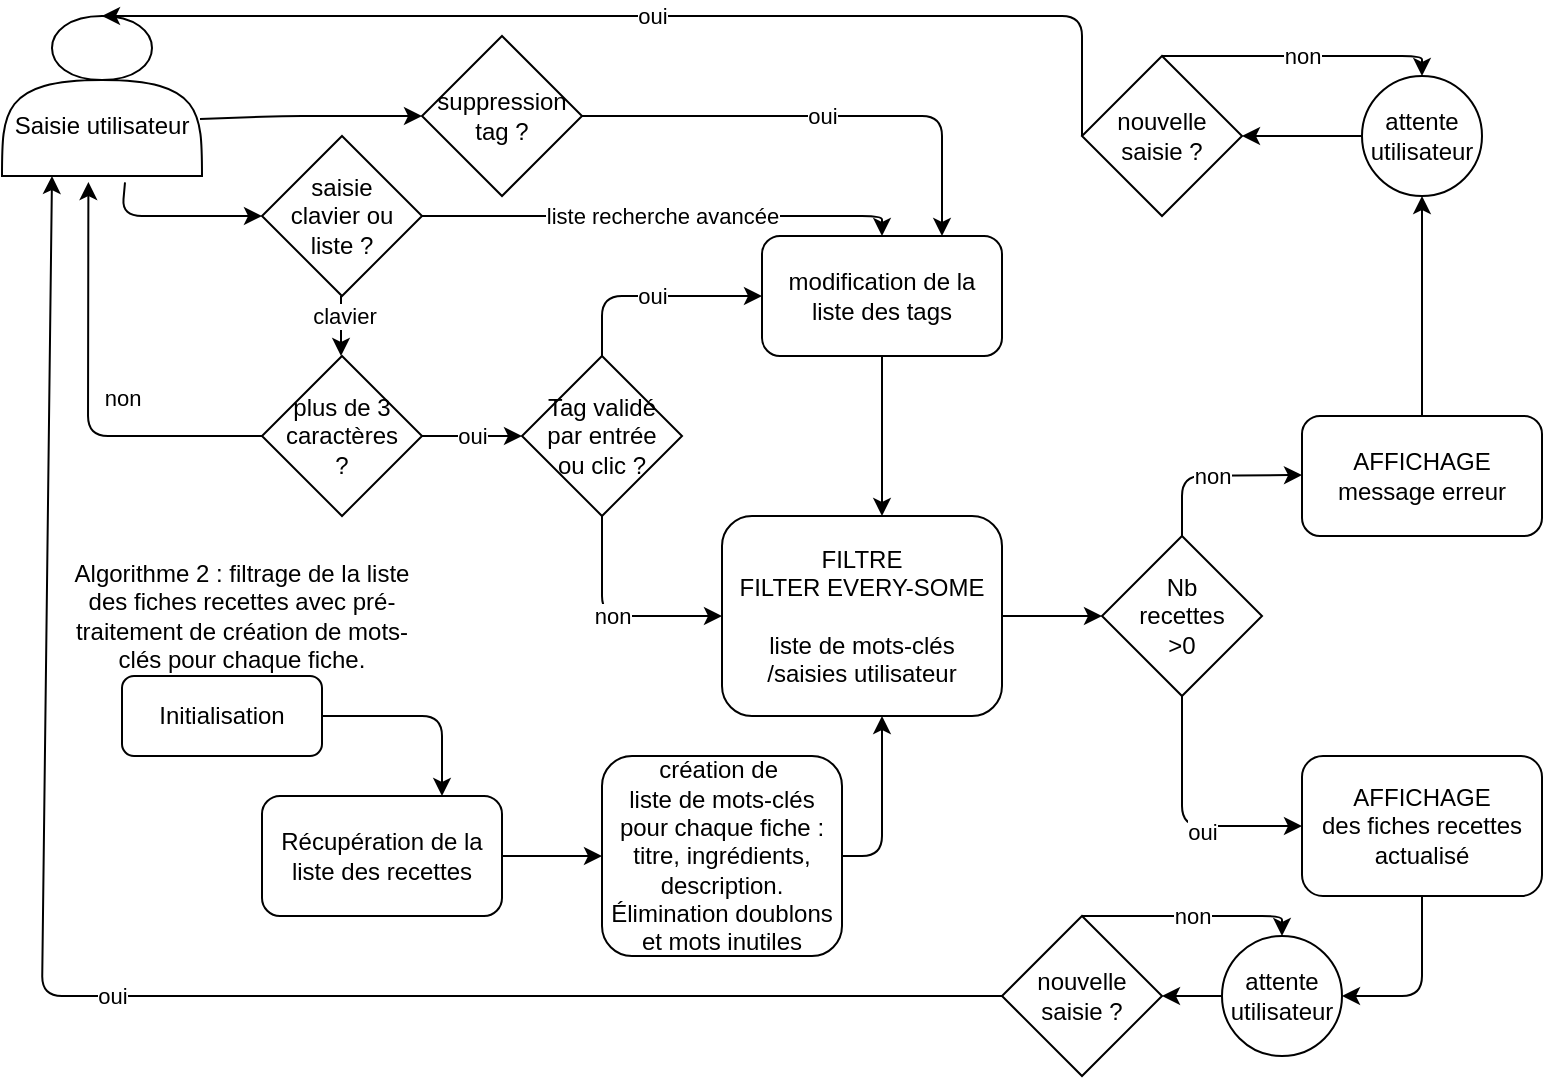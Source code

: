 <mxfile>
    <diagram id="C5RBs43oDa-KdzZeNtuy" name="Page-1">
        <mxGraphModel dx="862" dy="609" grid="1" gridSize="10" guides="1" tooltips="1" connect="1" arrows="1" fold="1" page="1" pageScale="1" pageWidth="827" pageHeight="1169" math="0" shadow="0">
            <root>
                <mxCell id="WIyWlLk6GJQsqaUBKTNV-0"/>
                <mxCell id="WIyWlLk6GJQsqaUBKTNV-1" parent="WIyWlLk6GJQsqaUBKTNV-0"/>
                <mxCell id="124" style="edgeStyle=none;html=1;exitX=1;exitY=0.5;exitDx=0;exitDy=0;" parent="WIyWlLk6GJQsqaUBKTNV-1" source="33" edge="1">
                    <mxGeometry relative="1" as="geometry">
                        <Array as="points">
                            <mxPoint x="450" y="460"/>
                        </Array>
                        <mxPoint x="450" y="390" as="targetPoint"/>
                    </mxGeometry>
                </mxCell>
                <mxCell id="33" value="création de&amp;nbsp;&lt;br&gt;liste de mots-clés pour chaque fiche : titre, ingrédients, description. Élimination doublons et mots inutiles" style="rounded=1;whiteSpace=wrap;html=1;" parent="WIyWlLk6GJQsqaUBKTNV-1" vertex="1">
                    <mxGeometry x="310" y="410" width="120" height="100" as="geometry"/>
                </mxCell>
                <mxCell id="70" value="Initialisation" style="rounded=1;whiteSpace=wrap;html=1;" parent="WIyWlLk6GJQsqaUBKTNV-1" vertex="1">
                    <mxGeometry x="70" y="370" width="100" height="40" as="geometry"/>
                </mxCell>
                <mxCell id="71" style="edgeStyle=none;html=1;exitX=0.615;exitY=1.04;exitDx=0;exitDy=0;entryX=0;entryY=0.5;entryDx=0;entryDy=0;exitPerimeter=0;" parent="WIyWlLk6GJQsqaUBKTNV-1" source="72" target="93" edge="1">
                    <mxGeometry relative="1" as="geometry">
                        <Array as="points">
                            <mxPoint x="70" y="140"/>
                        </Array>
                    </mxGeometry>
                </mxCell>
                <mxCell id="72" value="&lt;br&gt;&lt;br&gt;Saisie utilisateur" style="shape=actor;whiteSpace=wrap;html=1;fontFamily=Helvetica;fontSize=12;fontColor=default;align=center;strokeColor=default;fillColor=default;" parent="WIyWlLk6GJQsqaUBKTNV-1" vertex="1">
                    <mxGeometry x="10" y="40" width="100" height="80" as="geometry"/>
                </mxCell>
                <mxCell id="73" value="plus de 3 caractères&lt;br&gt;?" style="rhombus;whiteSpace=wrap;html=1;" parent="WIyWlLk6GJQsqaUBKTNV-1" vertex="1">
                    <mxGeometry x="140" y="210" width="80" height="80" as="geometry"/>
                </mxCell>
                <mxCell id="74" value="Tag validé&lt;br&gt;par entrée&lt;br&gt;ou clic ?" style="rhombus;whiteSpace=wrap;html=1;" parent="WIyWlLk6GJQsqaUBKTNV-1" vertex="1">
                    <mxGeometry x="270" y="210" width="80" height="80" as="geometry"/>
                </mxCell>
                <mxCell id="75" value="FILTRE&lt;br&gt;FILTER EVERY-SOME&lt;br&gt;&lt;br&gt;liste de mots-clés&lt;br&gt;/saisies utilisateur" style="rounded=1;whiteSpace=wrap;html=1;" parent="WIyWlLk6GJQsqaUBKTNV-1" vertex="1">
                    <mxGeometry x="370" y="290" width="140" height="100" as="geometry"/>
                </mxCell>
                <mxCell id="76" value="modification de la liste des tags" style="rounded=1;whiteSpace=wrap;html=1;" parent="WIyWlLk6GJQsqaUBKTNV-1" vertex="1">
                    <mxGeometry x="390" y="150" width="120" height="60" as="geometry"/>
                </mxCell>
                <mxCell id="77" value="" style="endArrow=classic;html=1;exitX=0.5;exitY=0;exitDx=0;exitDy=0;entryX=0;entryY=0.5;entryDx=0;entryDy=0;" parent="WIyWlLk6GJQsqaUBKTNV-1" source="74" target="76" edge="1">
                    <mxGeometry relative="1" as="geometry">
                        <mxPoint x="320" y="440" as="sourcePoint"/>
                        <mxPoint x="420" y="440" as="targetPoint"/>
                        <Array as="points">
                            <mxPoint x="310" y="180"/>
                        </Array>
                    </mxGeometry>
                </mxCell>
                <mxCell id="78" value="oui" style="edgeLabel;resizable=0;html=1;align=center;verticalAlign=middle;" parent="77" connectable="0" vertex="1">
                    <mxGeometry relative="1" as="geometry"/>
                </mxCell>
                <mxCell id="79" value="" style="endArrow=classic;html=1;exitX=0.5;exitY=1;exitDx=0;exitDy=0;entryX=0;entryY=0.5;entryDx=0;entryDy=0;" parent="WIyWlLk6GJQsqaUBKTNV-1" source="74" target="75" edge="1">
                    <mxGeometry relative="1" as="geometry">
                        <mxPoint x="280" y="420" as="sourcePoint"/>
                        <mxPoint x="380" y="420" as="targetPoint"/>
                        <Array as="points">
                            <mxPoint x="310" y="340"/>
                        </Array>
                    </mxGeometry>
                </mxCell>
                <mxCell id="80" value="non" style="edgeLabel;resizable=0;html=1;align=center;verticalAlign=middle;" parent="79" connectable="0" vertex="1">
                    <mxGeometry relative="1" as="geometry"/>
                </mxCell>
                <mxCell id="81" value="" style="endArrow=classic;html=1;exitX=0.5;exitY=1;exitDx=0;exitDy=0;" parent="WIyWlLk6GJQsqaUBKTNV-1" source="76" edge="1">
                    <mxGeometry width="50" height="50" relative="1" as="geometry">
                        <mxPoint x="460" y="350" as="sourcePoint"/>
                        <mxPoint x="450" y="290" as="targetPoint"/>
                    </mxGeometry>
                </mxCell>
                <mxCell id="82" value="Nb&lt;br&gt;recettes&lt;br&gt;&amp;gt;0" style="rhombus;whiteSpace=wrap;html=1;" parent="WIyWlLk6GJQsqaUBKTNV-1" vertex="1">
                    <mxGeometry x="560" y="300" width="80" height="80" as="geometry"/>
                </mxCell>
                <mxCell id="83" value="" style="endArrow=classic;html=1;entryX=0;entryY=0.5;entryDx=0;entryDy=0;exitX=1;exitY=0.5;exitDx=0;exitDy=0;" parent="WIyWlLk6GJQsqaUBKTNV-1" source="75" target="82" edge="1">
                    <mxGeometry width="50" height="50" relative="1" as="geometry">
                        <mxPoint x="460" y="330" as="sourcePoint"/>
                        <mxPoint x="510" y="280" as="targetPoint"/>
                    </mxGeometry>
                </mxCell>
                <mxCell id="84" style="edgeStyle=none;html=1;exitX=0.5;exitY=1;exitDx=0;exitDy=0;entryX=1;entryY=0.5;entryDx=0;entryDy=0;" parent="WIyWlLk6GJQsqaUBKTNV-1" source="85" target="112" edge="1">
                    <mxGeometry relative="1" as="geometry">
                        <mxPoint x="650" y="530" as="targetPoint"/>
                        <Array as="points">
                            <mxPoint x="720" y="530"/>
                        </Array>
                    </mxGeometry>
                </mxCell>
                <mxCell id="85" value="AFFICHAGE&lt;br&gt;des fiches recettes&lt;br&gt;actualisé" style="rounded=1;whiteSpace=wrap;html=1;" parent="WIyWlLk6GJQsqaUBKTNV-1" vertex="1">
                    <mxGeometry x="660" y="410" width="120" height="70" as="geometry"/>
                </mxCell>
                <mxCell id="86" value="" style="endArrow=classic;html=1;exitX=0.5;exitY=1;exitDx=0;exitDy=0;entryX=0;entryY=0.5;entryDx=0;entryDy=0;" parent="WIyWlLk6GJQsqaUBKTNV-1" source="82" target="85" edge="1">
                    <mxGeometry relative="1" as="geometry">
                        <mxPoint x="680" y="320" as="sourcePoint"/>
                        <mxPoint x="780" y="320" as="targetPoint"/>
                        <Array as="points">
                            <mxPoint x="600" y="445"/>
                        </Array>
                    </mxGeometry>
                </mxCell>
                <mxCell id="87" value="oui" style="edgeLabel;resizable=0;html=1;align=center;verticalAlign=middle;" parent="86" connectable="0" vertex="1">
                    <mxGeometry relative="1" as="geometry">
                        <mxPoint x="10" y="5" as="offset"/>
                    </mxGeometry>
                </mxCell>
                <mxCell id="88" value="Récupération de la&lt;br&gt;liste des recettes" style="rounded=1;whiteSpace=wrap;html=1;" parent="WIyWlLk6GJQsqaUBKTNV-1" vertex="1">
                    <mxGeometry x="140" y="430" width="120" height="60" as="geometry"/>
                </mxCell>
                <mxCell id="89" style="edgeStyle=none;html=1;exitX=1;exitY=0.5;exitDx=0;exitDy=0;entryX=0;entryY=0.5;entryDx=0;entryDy=0;" parent="WIyWlLk6GJQsqaUBKTNV-1" source="88" target="33" edge="1">
                    <mxGeometry relative="1" as="geometry">
                        <Array as="points">
                            <mxPoint x="290" y="460"/>
                        </Array>
                        <mxPoint x="420" y="460" as="sourcePoint"/>
                        <mxPoint x="290" y="420" as="targetPoint"/>
                    </mxGeometry>
                </mxCell>
                <mxCell id="90" value="" style="endArrow=classic;html=1;exitX=1;exitY=0.5;exitDx=0;exitDy=0;entryX=0.75;entryY=0;entryDx=0;entryDy=0;" parent="WIyWlLk6GJQsqaUBKTNV-1" source="70" target="88" edge="1">
                    <mxGeometry width="50" height="50" relative="1" as="geometry">
                        <mxPoint x="460" y="310" as="sourcePoint"/>
                        <mxPoint x="510" y="260" as="targetPoint"/>
                        <Array as="points">
                            <mxPoint x="230" y="390"/>
                        </Array>
                    </mxGeometry>
                </mxCell>
                <mxCell id="91" value="" style="endArrow=classic;html=1;entryX=0.432;entryY=1.038;entryDx=0;entryDy=0;entryPerimeter=0;exitX=0;exitY=0.5;exitDx=0;exitDy=0;" parent="WIyWlLk6GJQsqaUBKTNV-1" source="73" target="72" edge="1">
                    <mxGeometry relative="1" as="geometry">
                        <mxPoint x="240" y="300" as="sourcePoint"/>
                        <mxPoint x="530" y="290" as="targetPoint"/>
                        <Array as="points">
                            <mxPoint x="53" y="250"/>
                        </Array>
                    </mxGeometry>
                </mxCell>
                <mxCell id="92" value="non" style="edgeLabel;resizable=0;html=1;align=center;verticalAlign=middle;" parent="91" connectable="0" vertex="1">
                    <mxGeometry relative="1" as="geometry">
                        <mxPoint x="17" y="1" as="offset"/>
                    </mxGeometry>
                </mxCell>
                <mxCell id="93" value="saisie&lt;br&gt;clavier ou&lt;br&gt;liste ?" style="rhombus;whiteSpace=wrap;html=1;" parent="WIyWlLk6GJQsqaUBKTNV-1" vertex="1">
                    <mxGeometry x="140" y="100" width="80" height="80" as="geometry"/>
                </mxCell>
                <mxCell id="94" value="" style="endArrow=classic;html=1;exitX=0.5;exitY=1;exitDx=0;exitDy=0;entryX=0.5;entryY=0;entryDx=0;entryDy=0;" parent="WIyWlLk6GJQsqaUBKTNV-1" edge="1">
                    <mxGeometry relative="1" as="geometry">
                        <mxPoint x="179.5" y="180" as="sourcePoint"/>
                        <mxPoint x="179.5" y="210" as="targetPoint"/>
                        <Array as="points"/>
                    </mxGeometry>
                </mxCell>
                <mxCell id="95" value="clavier" style="edgeLabel;resizable=0;html=1;align=center;verticalAlign=middle;" parent="94" connectable="0" vertex="1">
                    <mxGeometry relative="1" as="geometry">
                        <mxPoint x="1" y="-5" as="offset"/>
                    </mxGeometry>
                </mxCell>
                <mxCell id="96" value="" style="endArrow=classic;html=1;exitX=1;exitY=0.5;exitDx=0;exitDy=0;entryX=0.5;entryY=0;entryDx=0;entryDy=0;" parent="WIyWlLk6GJQsqaUBKTNV-1" source="93" target="76" edge="1">
                    <mxGeometry relative="1" as="geometry">
                        <mxPoint x="290" y="100" as="sourcePoint"/>
                        <mxPoint x="390" y="100" as="targetPoint"/>
                        <Array as="points">
                            <mxPoint x="450" y="140"/>
                        </Array>
                    </mxGeometry>
                </mxCell>
                <mxCell id="97" value="liste recherche avancée" style="edgeLabel;resizable=0;html=1;align=center;verticalAlign=middle;" parent="96" connectable="0" vertex="1">
                    <mxGeometry relative="1" as="geometry"/>
                </mxCell>
                <mxCell id="98" value="" style="endArrow=classic;html=1;exitX=1;exitY=0.5;exitDx=0;exitDy=0;entryX=0;entryY=0.5;entryDx=0;entryDy=0;" parent="WIyWlLk6GJQsqaUBKTNV-1" source="73" target="74" edge="1">
                    <mxGeometry relative="1" as="geometry">
                        <mxPoint x="360" y="270" as="sourcePoint"/>
                        <mxPoint x="460" y="270" as="targetPoint"/>
                    </mxGeometry>
                </mxCell>
                <mxCell id="99" value="oui" style="edgeLabel;resizable=0;html=1;align=center;verticalAlign=middle;" parent="98" connectable="0" vertex="1">
                    <mxGeometry relative="1" as="geometry"/>
                </mxCell>
                <mxCell id="100" style="edgeStyle=none;html=1;exitX=0.5;exitY=0;exitDx=0;exitDy=0;entryX=0.5;entryY=1;entryDx=0;entryDy=0;" parent="WIyWlLk6GJQsqaUBKTNV-1" source="101" target="116" edge="1">
                    <mxGeometry relative="1" as="geometry">
                        <mxPoint x="720" y="210" as="targetPoint"/>
                    </mxGeometry>
                </mxCell>
                <mxCell id="101" value="AFFICHAGE&lt;br&gt;message erreur" style="rounded=1;whiteSpace=wrap;html=1;" parent="WIyWlLk6GJQsqaUBKTNV-1" vertex="1">
                    <mxGeometry x="660" y="240" width="120" height="60" as="geometry"/>
                </mxCell>
                <mxCell id="102" value="suppression&lt;br&gt;tag ?" style="rhombus;whiteSpace=wrap;html=1;" parent="WIyWlLk6GJQsqaUBKTNV-1" vertex="1">
                    <mxGeometry x="220" y="50" width="80" height="80" as="geometry"/>
                </mxCell>
                <mxCell id="103" value="" style="endArrow=classic;html=1;exitX=1;exitY=0.5;exitDx=0;exitDy=0;entryX=0.75;entryY=0;entryDx=0;entryDy=0;" parent="WIyWlLk6GJQsqaUBKTNV-1" source="102" target="76" edge="1">
                    <mxGeometry relative="1" as="geometry">
                        <mxPoint x="360" y="260" as="sourcePoint"/>
                        <mxPoint x="460" y="260" as="targetPoint"/>
                        <Array as="points">
                            <mxPoint x="480" y="90"/>
                        </Array>
                    </mxGeometry>
                </mxCell>
                <mxCell id="104" value="oui" style="edgeLabel;resizable=0;html=1;align=center;verticalAlign=middle;" parent="103" connectable="0" vertex="1">
                    <mxGeometry relative="1" as="geometry"/>
                </mxCell>
                <mxCell id="105" value="" style="endArrow=classic;html=1;exitX=0.5;exitY=0;exitDx=0;exitDy=0;" parent="WIyWlLk6GJQsqaUBKTNV-1" source="82" edge="1">
                    <mxGeometry relative="1" as="geometry">
                        <mxPoint x="560" y="269.5" as="sourcePoint"/>
                        <mxPoint x="660" y="269.5" as="targetPoint"/>
                        <Array as="points">
                            <mxPoint x="600" y="270"/>
                        </Array>
                    </mxGeometry>
                </mxCell>
                <mxCell id="106" value="non" style="edgeLabel;resizable=0;html=1;align=center;verticalAlign=middle;" parent="105" connectable="0" vertex="1">
                    <mxGeometry relative="1" as="geometry"/>
                </mxCell>
                <mxCell id="107" value="" style="endArrow=classic;html=1;entryX=0;entryY=0.5;entryDx=0;entryDy=0;exitX=0.99;exitY=0.644;exitDx=0;exitDy=0;exitPerimeter=0;" parent="WIyWlLk6GJQsqaUBKTNV-1" source="72" target="102" edge="1">
                    <mxGeometry relative="1" as="geometry">
                        <mxPoint x="100" y="70" as="sourcePoint"/>
                        <mxPoint x="80" y="70" as="targetPoint"/>
                        <Array as="points">
                            <mxPoint x="150" y="90"/>
                        </Array>
                    </mxGeometry>
                </mxCell>
                <mxCell id="108" value="nouvelle&lt;br&gt;saisie ?" style="rhombus;whiteSpace=wrap;html=1;" parent="WIyWlLk6GJQsqaUBKTNV-1" vertex="1">
                    <mxGeometry x="510" y="490" width="80" height="80" as="geometry"/>
                </mxCell>
                <mxCell id="109" value="" style="endArrow=classic;html=1;exitX=0;exitY=0.5;exitDx=0;exitDy=0;entryX=0.25;entryY=1;entryDx=0;entryDy=0;" parent="WIyWlLk6GJQsqaUBKTNV-1" source="108" target="72" edge="1">
                    <mxGeometry relative="1" as="geometry">
                        <mxPoint x="360" y="340" as="sourcePoint"/>
                        <mxPoint x="460" y="340" as="targetPoint"/>
                        <Array as="points">
                            <mxPoint x="30" y="530"/>
                        </Array>
                    </mxGeometry>
                </mxCell>
                <mxCell id="110" value="oui" style="edgeLabel;resizable=0;html=1;align=center;verticalAlign=middle;" parent="109" connectable="0" vertex="1">
                    <mxGeometry relative="1" as="geometry"/>
                </mxCell>
                <mxCell id="111" style="edgeStyle=none;html=1;exitX=0;exitY=0.5;exitDx=0;exitDy=0;entryX=1;entryY=0.5;entryDx=0;entryDy=0;" parent="WIyWlLk6GJQsqaUBKTNV-1" source="112" target="108" edge="1">
                    <mxGeometry relative="1" as="geometry"/>
                </mxCell>
                <mxCell id="112" value="attente&lt;br&gt;utilisateur" style="ellipse;whiteSpace=wrap;html=1;aspect=fixed;" parent="WIyWlLk6GJQsqaUBKTNV-1" vertex="1">
                    <mxGeometry x="620" y="500" width="60" height="60" as="geometry"/>
                </mxCell>
                <mxCell id="113" value="" style="endArrow=classic;html=1;exitX=0.5;exitY=0;exitDx=0;exitDy=0;" parent="WIyWlLk6GJQsqaUBKTNV-1" source="108" edge="1">
                    <mxGeometry relative="1" as="geometry">
                        <mxPoint x="490" y="480" as="sourcePoint"/>
                        <mxPoint x="650" y="500" as="targetPoint"/>
                        <Array as="points">
                            <mxPoint x="590" y="490"/>
                            <mxPoint x="650" y="490"/>
                        </Array>
                    </mxGeometry>
                </mxCell>
                <mxCell id="114" value="non" style="edgeLabel;resizable=0;html=1;align=center;verticalAlign=middle;" parent="113" connectable="0" vertex="1">
                    <mxGeometry relative="1" as="geometry"/>
                </mxCell>
                <mxCell id="115" style="edgeStyle=none;html=1;exitX=0;exitY=0.5;exitDx=0;exitDy=0;entryX=1;entryY=0.5;entryDx=0;entryDy=0;" parent="WIyWlLk6GJQsqaUBKTNV-1" source="116" target="119" edge="1">
                    <mxGeometry relative="1" as="geometry"/>
                </mxCell>
                <mxCell id="116" value="attente&lt;br&gt;utilisateur" style="ellipse;whiteSpace=wrap;html=1;aspect=fixed;" parent="WIyWlLk6GJQsqaUBKTNV-1" vertex="1">
                    <mxGeometry x="690" y="70" width="60" height="60" as="geometry"/>
                </mxCell>
                <mxCell id="117" value="Algorithme 2 : filtrage de la liste des fiches recettes avec pré-traitement de création de mots-clés pour chaque fiche." style="text;strokeColor=none;align=center;fillColor=none;html=1;verticalAlign=middle;whiteSpace=wrap;rounded=0;" parent="WIyWlLk6GJQsqaUBKTNV-1" vertex="1">
                    <mxGeometry x="40" y="320" width="180" height="40" as="geometry"/>
                </mxCell>
                <mxCell id="118" style="edgeStyle=none;html=1;exitX=0;exitY=0.5;exitDx=0;exitDy=0;entryX=0;entryY=0.5;entryDx=0;entryDy=0;" parent="WIyWlLk6GJQsqaUBKTNV-1" source="102" target="102" edge="1">
                    <mxGeometry relative="1" as="geometry"/>
                </mxCell>
                <mxCell id="119" value="nouvelle&lt;br&gt;saisie ?" style="rhombus;whiteSpace=wrap;html=1;" parent="WIyWlLk6GJQsqaUBKTNV-1" vertex="1">
                    <mxGeometry x="550" y="60" width="80" height="80" as="geometry"/>
                </mxCell>
                <mxCell id="120" value="" style="endArrow=classic;html=1;exitX=0.5;exitY=0;exitDx=0;exitDy=0;entryX=0.5;entryY=0;entryDx=0;entryDy=0;" parent="WIyWlLk6GJQsqaUBKTNV-1" source="119" target="116" edge="1">
                    <mxGeometry relative="1" as="geometry">
                        <mxPoint x="360" y="290" as="sourcePoint"/>
                        <mxPoint x="460" y="290" as="targetPoint"/>
                        <Array as="points">
                            <mxPoint x="720" y="60"/>
                        </Array>
                    </mxGeometry>
                </mxCell>
                <mxCell id="121" value="non" style="edgeLabel;resizable=0;html=1;align=center;verticalAlign=middle;" parent="120" connectable="0" vertex="1">
                    <mxGeometry relative="1" as="geometry"/>
                </mxCell>
                <mxCell id="122" value="" style="endArrow=classic;html=1;exitX=0;exitY=0.5;exitDx=0;exitDy=0;entryX=0.5;entryY=0;entryDx=0;entryDy=0;" parent="WIyWlLk6GJQsqaUBKTNV-1" source="119" target="72" edge="1">
                    <mxGeometry relative="1" as="geometry">
                        <mxPoint x="360" y="290" as="sourcePoint"/>
                        <mxPoint x="460" y="290" as="targetPoint"/>
                        <Array as="points">
                            <mxPoint x="550" y="40"/>
                        </Array>
                    </mxGeometry>
                </mxCell>
                <mxCell id="123" value="oui" style="edgeLabel;resizable=0;html=1;align=center;verticalAlign=middle;" parent="122" connectable="0" vertex="1">
                    <mxGeometry relative="1" as="geometry"/>
                </mxCell>
            </root>
        </mxGraphModel>
    </diagram>
</mxfile>